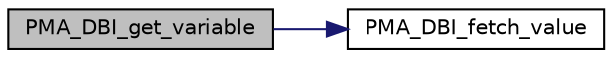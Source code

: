digraph G
{
  edge [fontname="Helvetica",fontsize="10",labelfontname="Helvetica",labelfontsize="10"];
  node [fontname="Helvetica",fontsize="10",shape=record];
  rankdir="LR";
  Node1 [label="PMA_DBI_get_variable",height=0.2,width=0.4,color="black", fillcolor="grey75", style="filled" fontcolor="black"];
  Node1 -> Node2 [color="midnightblue",fontsize="10",style="solid",fontname="Helvetica"];
  Node2 [label="PMA_DBI_fetch_value",height=0.2,width=0.4,color="black", fillcolor="white", style="filled",URL="$database__interface_8lib_8php.html#a772f12a953dd2908745bb16a8fa7b63a",tooltip="returns a single value from the given result or query, if the query or the result has more than one r..."];
}
